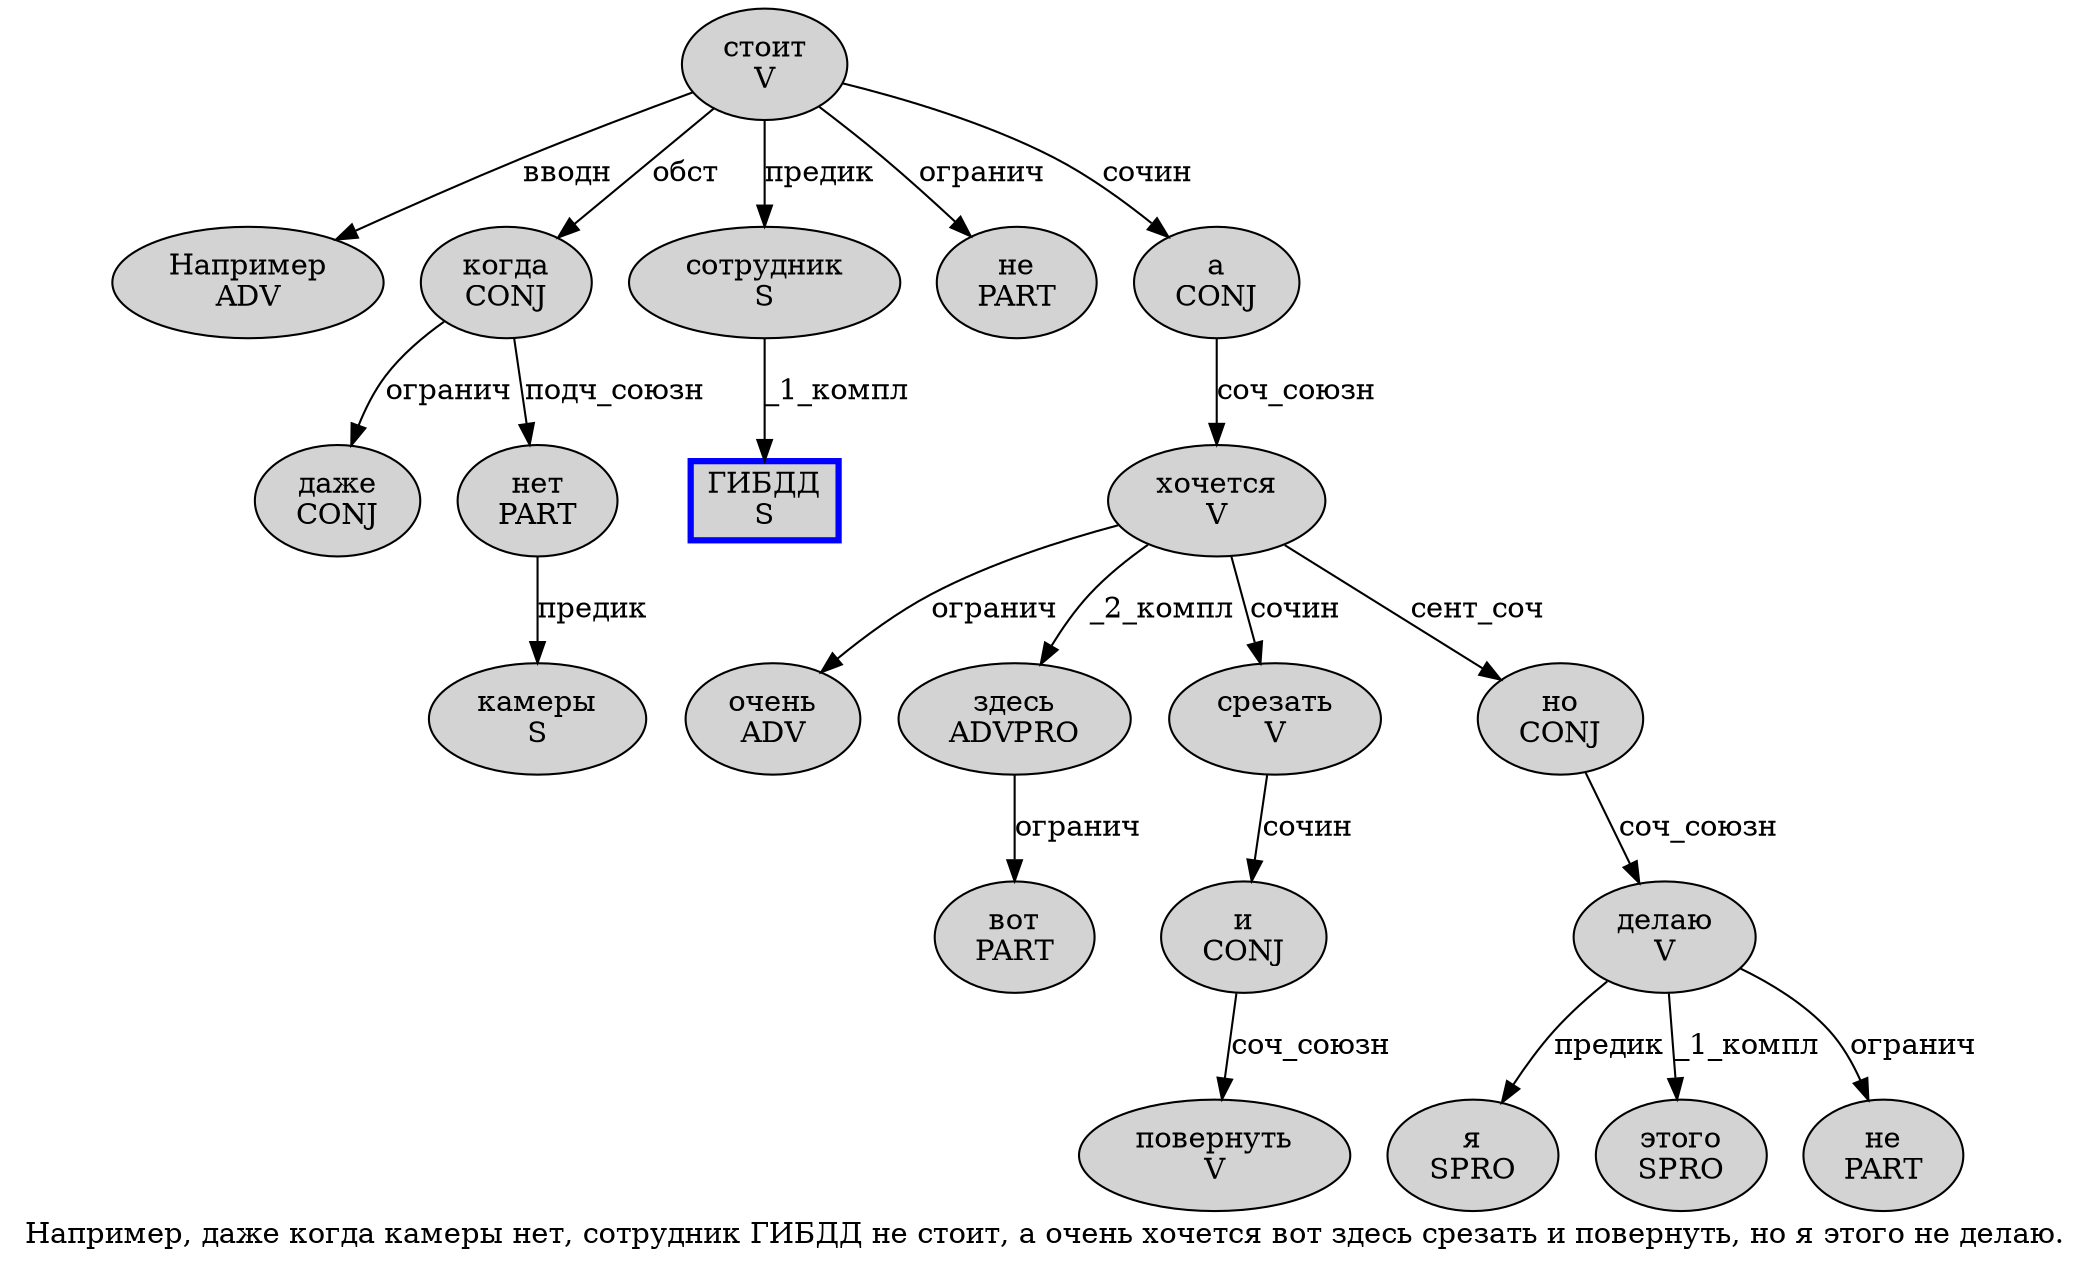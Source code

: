 digraph SENTENCE_1052 {
	graph [label="Например, даже когда камеры нет, сотрудник ГИБДД не стоит, а очень хочется вот здесь срезать и повернуть, но я этого не делаю."]
	node [style=filled]
		0 [label="Например
ADV" color="" fillcolor=lightgray penwidth=1 shape=ellipse]
		2 [label="даже
CONJ" color="" fillcolor=lightgray penwidth=1 shape=ellipse]
		3 [label="когда
CONJ" color="" fillcolor=lightgray penwidth=1 shape=ellipse]
		4 [label="камеры
S" color="" fillcolor=lightgray penwidth=1 shape=ellipse]
		5 [label="нет
PART" color="" fillcolor=lightgray penwidth=1 shape=ellipse]
		7 [label="сотрудник
S" color="" fillcolor=lightgray penwidth=1 shape=ellipse]
		8 [label="ГИБДД
S" color=blue fillcolor=lightgray penwidth=3 shape=box]
		9 [label="не
PART" color="" fillcolor=lightgray penwidth=1 shape=ellipse]
		10 [label="стоит
V" color="" fillcolor=lightgray penwidth=1 shape=ellipse]
		12 [label="а
CONJ" color="" fillcolor=lightgray penwidth=1 shape=ellipse]
		13 [label="очень
ADV" color="" fillcolor=lightgray penwidth=1 shape=ellipse]
		14 [label="хочется
V" color="" fillcolor=lightgray penwidth=1 shape=ellipse]
		15 [label="вот
PART" color="" fillcolor=lightgray penwidth=1 shape=ellipse]
		16 [label="здесь
ADVPRO" color="" fillcolor=lightgray penwidth=1 shape=ellipse]
		17 [label="срезать
V" color="" fillcolor=lightgray penwidth=1 shape=ellipse]
		18 [label="и
CONJ" color="" fillcolor=lightgray penwidth=1 shape=ellipse]
		19 [label="повернуть
V" color="" fillcolor=lightgray penwidth=1 shape=ellipse]
		21 [label="но
CONJ" color="" fillcolor=lightgray penwidth=1 shape=ellipse]
		22 [label="я
SPRO" color="" fillcolor=lightgray penwidth=1 shape=ellipse]
		23 [label="этого
SPRO" color="" fillcolor=lightgray penwidth=1 shape=ellipse]
		24 [label="не
PART" color="" fillcolor=lightgray penwidth=1 shape=ellipse]
		25 [label="делаю
V" color="" fillcolor=lightgray penwidth=1 shape=ellipse]
			18 -> 19 [label="соч_союзн"]
			12 -> 14 [label="соч_союзн"]
			17 -> 18 [label="сочин"]
			21 -> 25 [label="соч_союзн"]
			16 -> 15 [label="огранич"]
			14 -> 13 [label="огранич"]
			14 -> 16 [label="_2_компл"]
			14 -> 17 [label="сочин"]
			14 -> 21 [label="сент_соч"]
			3 -> 2 [label="огранич"]
			3 -> 5 [label="подч_союзн"]
			25 -> 22 [label="предик"]
			25 -> 23 [label="_1_компл"]
			25 -> 24 [label="огранич"]
			10 -> 0 [label="вводн"]
			10 -> 3 [label="обст"]
			10 -> 7 [label="предик"]
			10 -> 9 [label="огранич"]
			10 -> 12 [label="сочин"]
			5 -> 4 [label="предик"]
			7 -> 8 [label="_1_компл"]
}